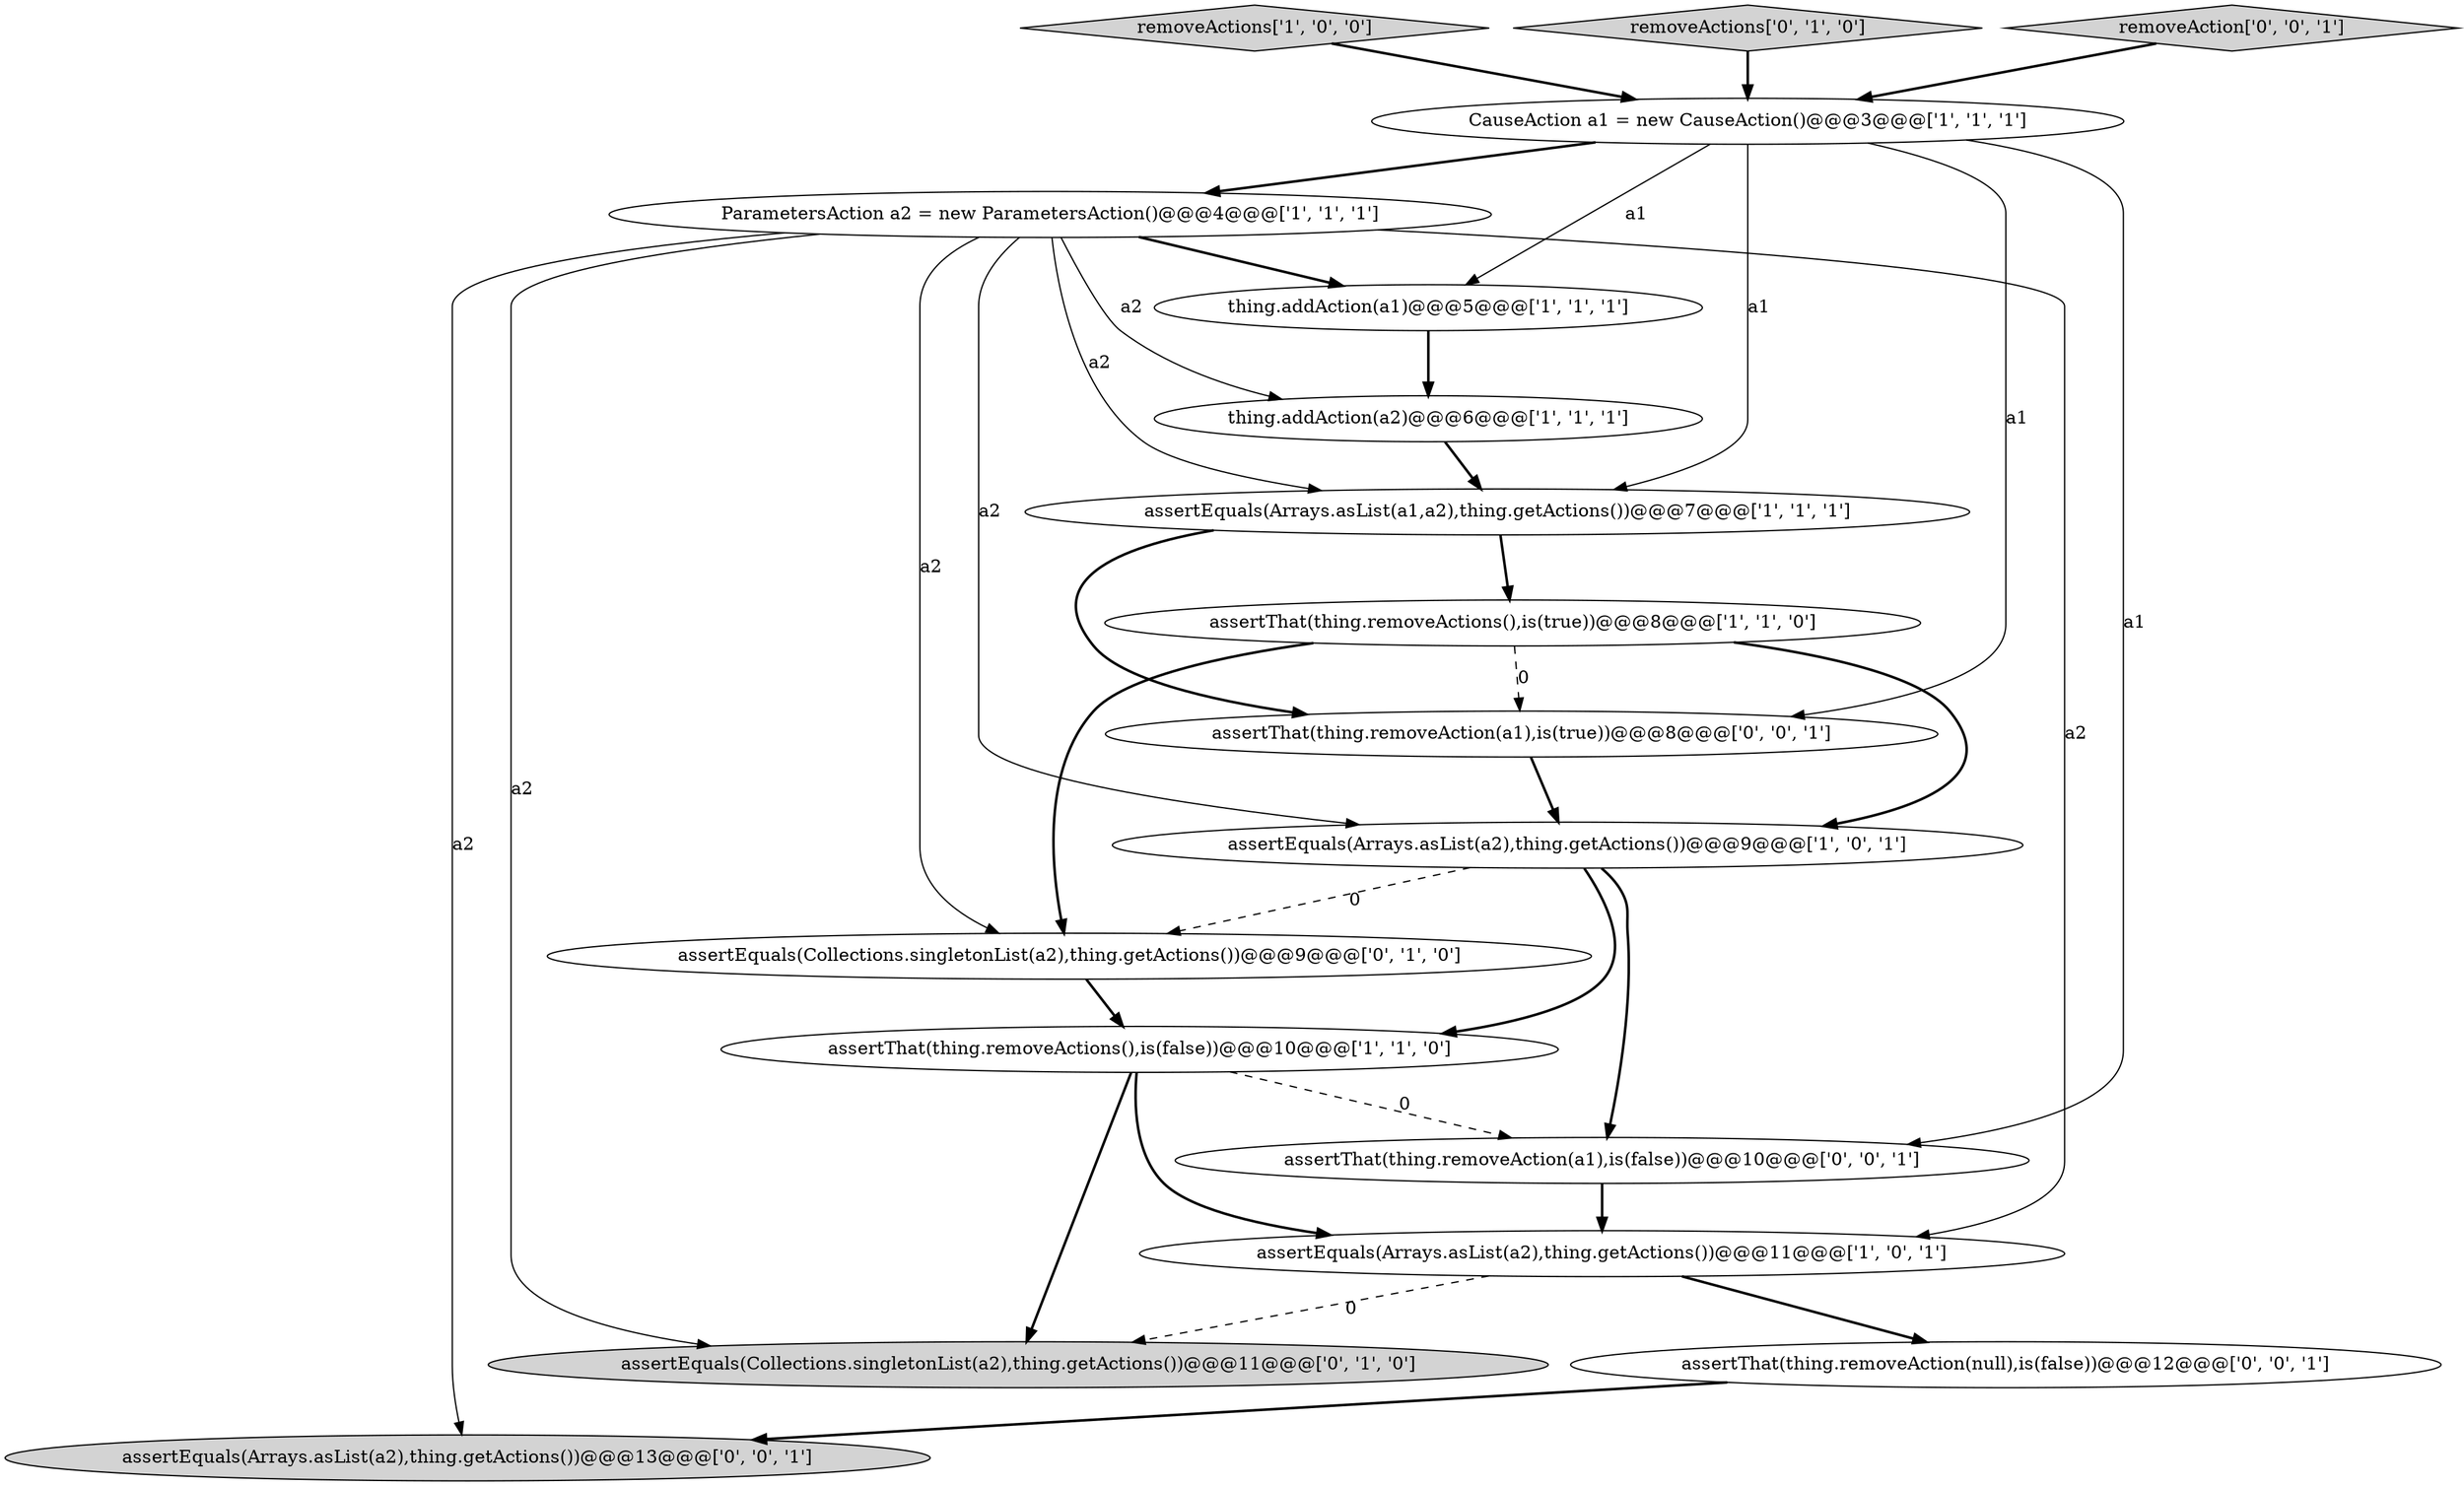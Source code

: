 digraph {
15 [style = filled, label = "assertThat(thing.removeAction(a1),is(false))@@@10@@@['0', '0', '1']", fillcolor = white, shape = ellipse image = "AAA0AAABBB3BBB"];
5 [style = filled, label = "assertThat(thing.removeActions(),is(false))@@@10@@@['1', '1', '0']", fillcolor = white, shape = ellipse image = "AAA0AAABBB1BBB"];
7 [style = filled, label = "thing.addAction(a1)@@@5@@@['1', '1', '1']", fillcolor = white, shape = ellipse image = "AAA0AAABBB1BBB"];
6 [style = filled, label = "assertEquals(Arrays.asList(a2),thing.getActions())@@@11@@@['1', '0', '1']", fillcolor = white, shape = ellipse image = "AAA0AAABBB1BBB"];
9 [style = filled, label = "assertThat(thing.removeActions(),is(true))@@@8@@@['1', '1', '0']", fillcolor = white, shape = ellipse image = "AAA0AAABBB1BBB"];
10 [style = filled, label = "assertEquals(Collections.singletonList(a2),thing.getActions())@@@11@@@['0', '1', '0']", fillcolor = lightgray, shape = ellipse image = "AAA1AAABBB2BBB"];
14 [style = filled, label = "assertThat(thing.removeAction(a1),is(true))@@@8@@@['0', '0', '1']", fillcolor = white, shape = ellipse image = "AAA0AAABBB3BBB"];
16 [style = filled, label = "assertThat(thing.removeAction(null),is(false))@@@12@@@['0', '0', '1']", fillcolor = white, shape = ellipse image = "AAA0AAABBB3BBB"];
1 [style = filled, label = "CauseAction a1 = new CauseAction()@@@3@@@['1', '1', '1']", fillcolor = white, shape = ellipse image = "AAA0AAABBB1BBB"];
2 [style = filled, label = "removeActions['1', '0', '0']", fillcolor = lightgray, shape = diamond image = "AAA0AAABBB1BBB"];
4 [style = filled, label = "ParametersAction a2 = new ParametersAction()@@@4@@@['1', '1', '1']", fillcolor = white, shape = ellipse image = "AAA0AAABBB1BBB"];
3 [style = filled, label = "thing.addAction(a2)@@@6@@@['1', '1', '1']", fillcolor = white, shape = ellipse image = "AAA0AAABBB1BBB"];
8 [style = filled, label = "assertEquals(Arrays.asList(a1,a2),thing.getActions())@@@7@@@['1', '1', '1']", fillcolor = white, shape = ellipse image = "AAA0AAABBB1BBB"];
11 [style = filled, label = "removeActions['0', '1', '0']", fillcolor = lightgray, shape = diamond image = "AAA0AAABBB2BBB"];
12 [style = filled, label = "assertEquals(Collections.singletonList(a2),thing.getActions())@@@9@@@['0', '1', '0']", fillcolor = white, shape = ellipse image = "AAA1AAABBB2BBB"];
17 [style = filled, label = "removeAction['0', '0', '1']", fillcolor = lightgray, shape = diamond image = "AAA0AAABBB3BBB"];
13 [style = filled, label = "assertEquals(Arrays.asList(a2),thing.getActions())@@@13@@@['0', '0', '1']", fillcolor = lightgray, shape = ellipse image = "AAA0AAABBB3BBB"];
0 [style = filled, label = "assertEquals(Arrays.asList(a2),thing.getActions())@@@9@@@['1', '0', '1']", fillcolor = white, shape = ellipse image = "AAA0AAABBB1BBB"];
8->14 [style = bold, label=""];
4->8 [style = solid, label="a2"];
4->7 [style = bold, label=""];
8->9 [style = bold, label=""];
4->0 [style = solid, label="a2"];
1->14 [style = solid, label="a1"];
11->1 [style = bold, label=""];
14->0 [style = bold, label=""];
9->0 [style = bold, label=""];
4->13 [style = solid, label="a2"];
16->13 [style = bold, label=""];
5->10 [style = bold, label=""];
15->6 [style = bold, label=""];
4->6 [style = solid, label="a2"];
7->3 [style = bold, label=""];
6->16 [style = bold, label=""];
12->5 [style = bold, label=""];
9->14 [style = dashed, label="0"];
0->15 [style = bold, label=""];
1->15 [style = solid, label="a1"];
9->12 [style = bold, label=""];
2->1 [style = bold, label=""];
3->8 [style = bold, label=""];
4->3 [style = solid, label="a2"];
4->10 [style = solid, label="a2"];
1->4 [style = bold, label=""];
4->12 [style = solid, label="a2"];
0->5 [style = bold, label=""];
1->8 [style = solid, label="a1"];
6->10 [style = dashed, label="0"];
5->15 [style = dashed, label="0"];
5->6 [style = bold, label=""];
1->7 [style = solid, label="a1"];
17->1 [style = bold, label=""];
0->12 [style = dashed, label="0"];
}
